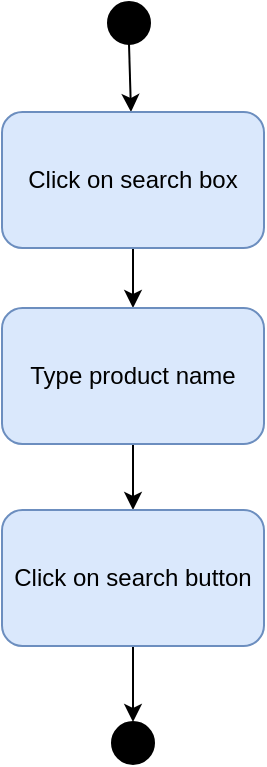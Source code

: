 <mxfile version="14.4.8" type="github">
  <diagram id="97RPFXWywEXOEcgeAcqq" name="Page-1">
    <mxGraphModel dx="-454" dy="677" grid="1" gridSize="10" guides="1" tooltips="1" connect="1" arrows="1" fold="1" page="1" pageScale="1" pageWidth="827" pageHeight="1169" math="0" shadow="0">
      <root>
        <mxCell id="0" />
        <mxCell id="1" parent="0" />
        <mxCell id="lbw-vLr5cqSRCwrvtk9y-1" value="" style="ellipse;whiteSpace=wrap;html=1;aspect=fixed;fillColor=#000000;" vertex="1" parent="1">
          <mxGeometry x="1356" y="80" width="21" height="21" as="geometry" />
        </mxCell>
        <mxCell id="lbw-vLr5cqSRCwrvtk9y-2" value="" style="endArrow=classic;html=1;exitX=0.5;exitY=1;exitDx=0;exitDy=0;" edge="1" parent="1" source="lbw-vLr5cqSRCwrvtk9y-1" target="lbw-vLr5cqSRCwrvtk9y-4">
          <mxGeometry width="50" height="50" relative="1" as="geometry">
            <mxPoint x="1079" y="286" as="sourcePoint" />
            <mxPoint x="1367" y="187" as="targetPoint" />
          </mxGeometry>
        </mxCell>
        <mxCell id="lbw-vLr5cqSRCwrvtk9y-3" style="edgeStyle=orthogonalEdgeStyle;rounded=0;orthogonalLoop=1;jettySize=auto;html=1;" edge="1" parent="1" source="lbw-vLr5cqSRCwrvtk9y-4" target="lbw-vLr5cqSRCwrvtk9y-7">
          <mxGeometry relative="1" as="geometry" />
        </mxCell>
        <mxCell id="lbw-vLr5cqSRCwrvtk9y-4" value="Click on search box" style="rounded=1;whiteSpace=wrap;html=1;fillColor=#dae8fc;strokeColor=#6c8ebf;" vertex="1" parent="1">
          <mxGeometry x="1303" y="135" width="131" height="68" as="geometry" />
        </mxCell>
        <mxCell id="lbw-vLr5cqSRCwrvtk9y-6" style="edgeStyle=orthogonalEdgeStyle;rounded=0;orthogonalLoop=1;jettySize=auto;html=1;" edge="1" parent="1" source="lbw-vLr5cqSRCwrvtk9y-7" target="lbw-vLr5cqSRCwrvtk9y-9">
          <mxGeometry relative="1" as="geometry" />
        </mxCell>
        <mxCell id="lbw-vLr5cqSRCwrvtk9y-7" value="Type product name" style="rounded=1;whiteSpace=wrap;html=1;fillColor=#dae8fc;strokeColor=#6c8ebf;" vertex="1" parent="1">
          <mxGeometry x="1303" y="233" width="131" height="68" as="geometry" />
        </mxCell>
        <mxCell id="lbw-vLr5cqSRCwrvtk9y-16" style="edgeStyle=orthogonalEdgeStyle;rounded=0;orthogonalLoop=1;jettySize=auto;html=1;entryX=0.5;entryY=0;entryDx=0;entryDy=0;" edge="1" parent="1" source="lbw-vLr5cqSRCwrvtk9y-9" target="lbw-vLr5cqSRCwrvtk9y-5">
          <mxGeometry relative="1" as="geometry" />
        </mxCell>
        <mxCell id="lbw-vLr5cqSRCwrvtk9y-9" value="Click on search button" style="rounded=1;whiteSpace=wrap;html=1;fillColor=#dae8fc;strokeColor=#6c8ebf;" vertex="1" parent="1">
          <mxGeometry x="1303" y="334" width="131" height="68" as="geometry" />
        </mxCell>
        <mxCell id="lbw-vLr5cqSRCwrvtk9y-5" value="" style="ellipse;whiteSpace=wrap;html=1;aspect=fixed;fillColor=#000000;" vertex="1" parent="1">
          <mxGeometry x="1358" y="440" width="21" height="21" as="geometry" />
        </mxCell>
      </root>
    </mxGraphModel>
  </diagram>
</mxfile>
